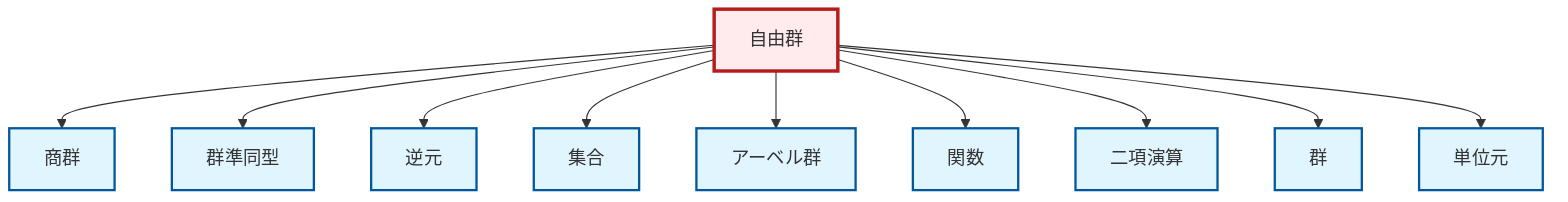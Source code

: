 graph TD
    classDef definition fill:#e1f5fe,stroke:#01579b,stroke-width:2px
    classDef theorem fill:#f3e5f5,stroke:#4a148c,stroke-width:2px
    classDef axiom fill:#fff3e0,stroke:#e65100,stroke-width:2px
    classDef example fill:#e8f5e9,stroke:#1b5e20,stroke-width:2px
    classDef current fill:#ffebee,stroke:#b71c1c,stroke-width:3px
    def-identity-element["単位元"]:::definition
    def-quotient-group["商群"]:::definition
    def-free-group["自由群"]:::definition
    def-group["群"]:::definition
    def-binary-operation["二項演算"]:::definition
    def-function["関数"]:::definition
    def-abelian-group["アーベル群"]:::definition
    def-set["集合"]:::definition
    def-homomorphism["群準同型"]:::definition
    def-inverse-element["逆元"]:::definition
    def-free-group --> def-quotient-group
    def-free-group --> def-homomorphism
    def-free-group --> def-inverse-element
    def-free-group --> def-set
    def-free-group --> def-abelian-group
    def-free-group --> def-function
    def-free-group --> def-binary-operation
    def-free-group --> def-group
    def-free-group --> def-identity-element
    class def-free-group current